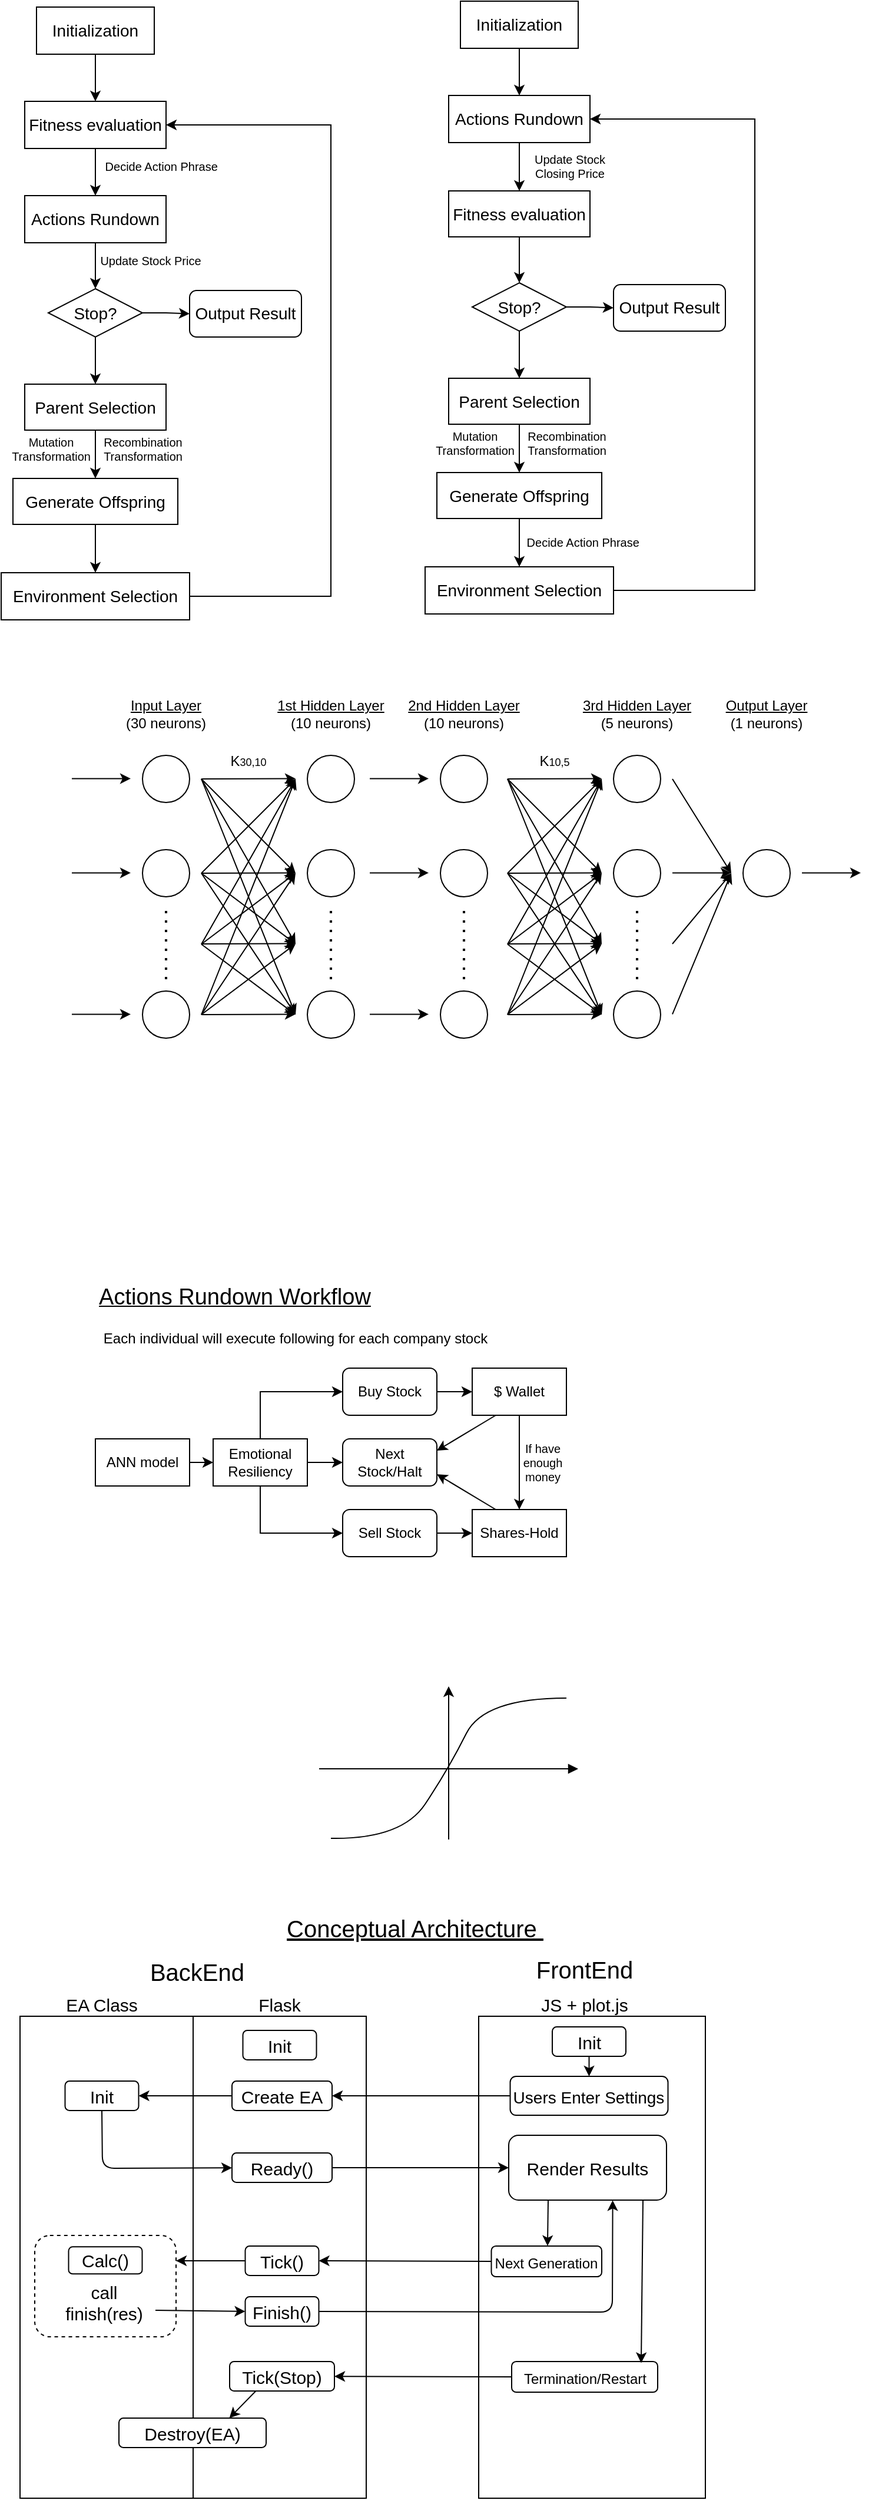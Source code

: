 <mxfile>
    <diagram name="Page-1" id="n3dU5I69qXWTIXmzhkQk">
        <mxGraphModel dx="990" dy="561" grid="0" gridSize="10" guides="1" tooltips="1" connect="1" arrows="1" fold="1" page="1" pageScale="1" pageWidth="850" pageHeight="1100" math="0" shadow="0">
            <root>
                <mxCell id="0"/>
                <mxCell id="1" parent="0"/>
                <mxCell id="r_bTo3v6G659y4a5i27W-10" style="edgeStyle=orthogonalEdgeStyle;rounded=0;orthogonalLoop=1;jettySize=auto;html=1;exitX=0.5;exitY=1;exitDx=0;exitDy=0;entryX=0.5;entryY=0;entryDx=0;entryDy=0;" parent="1" source="r_bTo3v6G659y4a5i27W-1" target="r_bTo3v6G659y4a5i27W-2" edge="1">
                    <mxGeometry relative="1" as="geometry"/>
                </mxCell>
                <mxCell id="r_bTo3v6G659y4a5i27W-1" value="Initialization" style="rounded=0;whiteSpace=wrap;html=1;fontSize=14;" parent="1" vertex="1">
                    <mxGeometry x="70" y="45" width="100" height="40" as="geometry"/>
                </mxCell>
                <mxCell id="r_bTo3v6G659y4a5i27W-11" style="edgeStyle=orthogonalEdgeStyle;rounded=0;orthogonalLoop=1;jettySize=auto;html=1;exitX=0.5;exitY=1;exitDx=0;exitDy=0;entryX=0.5;entryY=0;entryDx=0;entryDy=0;" parent="1" source="r_bTo3v6G659y4a5i27W-2" target="r_bTo3v6G659y4a5i27W-8" edge="1">
                    <mxGeometry relative="1" as="geometry"/>
                </mxCell>
                <mxCell id="r_bTo3v6G659y4a5i27W-2" value="Fitness evaluation" style="rounded=0;whiteSpace=wrap;html=1;fontSize=14;" parent="1" vertex="1">
                    <mxGeometry x="60" y="125" width="120" height="40" as="geometry"/>
                </mxCell>
                <mxCell id="r_bTo3v6G659y4a5i27W-13" style="edgeStyle=orthogonalEdgeStyle;rounded=0;orthogonalLoop=1;jettySize=auto;html=1;exitX=0.5;exitY=1;exitDx=0;exitDy=0;entryX=0.5;entryY=0;entryDx=0;entryDy=0;" parent="1" source="r_bTo3v6G659y4a5i27W-3" target="r_bTo3v6G659y4a5i27W-4" edge="1">
                    <mxGeometry relative="1" as="geometry"/>
                </mxCell>
                <mxCell id="r_bTo3v6G659y4a5i27W-17" style="edgeStyle=orthogonalEdgeStyle;rounded=0;orthogonalLoop=1;jettySize=auto;html=1;exitX=1;exitY=0.5;exitDx=0;exitDy=0;entryX=0;entryY=0.5;entryDx=0;entryDy=0;" parent="1" source="r_bTo3v6G659y4a5i27W-3" target="r_bTo3v6G659y4a5i27W-9" edge="1">
                    <mxGeometry relative="1" as="geometry"/>
                </mxCell>
                <mxCell id="r_bTo3v6G659y4a5i27W-3" value="Stop?" style="rhombus;whiteSpace=wrap;html=1;fontSize=14;" parent="1" vertex="1">
                    <mxGeometry x="80" y="284" width="80" height="41" as="geometry"/>
                </mxCell>
                <mxCell id="r_bTo3v6G659y4a5i27W-14" style="edgeStyle=orthogonalEdgeStyle;rounded=0;orthogonalLoop=1;jettySize=auto;html=1;exitX=0.5;exitY=1;exitDx=0;exitDy=0;entryX=0.5;entryY=0;entryDx=0;entryDy=0;" parent="1" source="r_bTo3v6G659y4a5i27W-4" target="r_bTo3v6G659y4a5i27W-5" edge="1">
                    <mxGeometry relative="1" as="geometry"/>
                </mxCell>
                <mxCell id="r_bTo3v6G659y4a5i27W-4" value="Parent Selection" style="rounded=0;whiteSpace=wrap;html=1;fontSize=14;" parent="1" vertex="1">
                    <mxGeometry x="60" y="365" width="120" height="39" as="geometry"/>
                </mxCell>
                <mxCell id="r_bTo3v6G659y4a5i27W-15" style="edgeStyle=orthogonalEdgeStyle;rounded=0;orthogonalLoop=1;jettySize=auto;html=1;exitX=0.5;exitY=1;exitDx=0;exitDy=0;entryX=0.5;entryY=0;entryDx=0;entryDy=0;" parent="1" source="r_bTo3v6G659y4a5i27W-5" target="r_bTo3v6G659y4a5i27W-7" edge="1">
                    <mxGeometry relative="1" as="geometry"/>
                </mxCell>
                <mxCell id="r_bTo3v6G659y4a5i27W-5" value="Generate Offspring" style="rounded=0;whiteSpace=wrap;html=1;fontSize=14;" parent="1" vertex="1">
                    <mxGeometry x="50" y="445" width="140" height="39" as="geometry"/>
                </mxCell>
                <mxCell id="r_bTo3v6G659y4a5i27W-16" style="edgeStyle=orthogonalEdgeStyle;rounded=0;orthogonalLoop=1;jettySize=auto;html=1;exitX=1;exitY=0.5;exitDx=0;exitDy=0;entryX=1;entryY=0.5;entryDx=0;entryDy=0;" parent="1" source="r_bTo3v6G659y4a5i27W-7" target="r_bTo3v6G659y4a5i27W-2" edge="1">
                    <mxGeometry relative="1" as="geometry">
                        <Array as="points">
                            <mxPoint x="320" y="545"/>
                            <mxPoint x="320" y="145"/>
                        </Array>
                    </mxGeometry>
                </mxCell>
                <mxCell id="r_bTo3v6G659y4a5i27W-7" value="Environment Selection" style="rounded=0;whiteSpace=wrap;html=1;fontSize=14;" parent="1" vertex="1">
                    <mxGeometry x="40" y="525" width="160" height="40" as="geometry"/>
                </mxCell>
                <mxCell id="r_bTo3v6G659y4a5i27W-12" style="edgeStyle=orthogonalEdgeStyle;rounded=0;orthogonalLoop=1;jettySize=auto;html=1;exitX=0.5;exitY=1;exitDx=0;exitDy=0;entryX=0.5;entryY=0;entryDx=0;entryDy=0;" parent="1" source="r_bTo3v6G659y4a5i27W-8" target="r_bTo3v6G659y4a5i27W-3" edge="1">
                    <mxGeometry relative="1" as="geometry"/>
                </mxCell>
                <mxCell id="r_bTo3v6G659y4a5i27W-8" value="Actions Rundown" style="rounded=0;whiteSpace=wrap;html=1;fontSize=14;" parent="1" vertex="1">
                    <mxGeometry x="60" y="205" width="120" height="40" as="geometry"/>
                </mxCell>
                <mxCell id="r_bTo3v6G659y4a5i27W-9" value="Output Result" style="rounded=1;whiteSpace=wrap;html=1;fontSize=14;" parent="1" vertex="1">
                    <mxGeometry x="200" y="285.5" width="95" height="39.5" as="geometry"/>
                </mxCell>
                <mxCell id="r_bTo3v6G659y4a5i27W-24" value="" style="ellipse;whiteSpace=wrap;html=1;aspect=fixed;" parent="1" vertex="1">
                    <mxGeometry x="160" y="680" width="40" height="40" as="geometry"/>
                </mxCell>
                <mxCell id="r_bTo3v6G659y4a5i27W-25" value="" style="ellipse;whiteSpace=wrap;html=1;aspect=fixed;" parent="1" vertex="1">
                    <mxGeometry x="160" y="760" width="40" height="40" as="geometry"/>
                </mxCell>
                <mxCell id="r_bTo3v6G659y4a5i27W-26" value="" style="endArrow=none;dashed=1;html=1;dashPattern=1 3;strokeWidth=2;rounded=0;" parent="1" edge="1">
                    <mxGeometry width="50" height="50" relative="1" as="geometry">
                        <mxPoint x="180" y="870" as="sourcePoint"/>
                        <mxPoint x="180" y="810" as="targetPoint"/>
                    </mxGeometry>
                </mxCell>
                <mxCell id="r_bTo3v6G659y4a5i27W-27" value="" style="ellipse;whiteSpace=wrap;html=1;aspect=fixed;" parent="1" vertex="1">
                    <mxGeometry x="160" y="880" width="40" height="40" as="geometry"/>
                </mxCell>
                <mxCell id="r_bTo3v6G659y4a5i27W-28" value="" style="endArrow=classic;html=1;rounded=0;" parent="1" edge="1">
                    <mxGeometry width="50" height="50" relative="1" as="geometry">
                        <mxPoint x="100" y="699.72" as="sourcePoint"/>
                        <mxPoint x="150" y="699.72" as="targetPoint"/>
                    </mxGeometry>
                </mxCell>
                <mxCell id="r_bTo3v6G659y4a5i27W-29" value="" style="endArrow=classic;html=1;rounded=0;" parent="1" edge="1">
                    <mxGeometry width="50" height="50" relative="1" as="geometry">
                        <mxPoint x="100" y="779.72" as="sourcePoint"/>
                        <mxPoint x="150" y="779.72" as="targetPoint"/>
                    </mxGeometry>
                </mxCell>
                <mxCell id="r_bTo3v6G659y4a5i27W-30" value="" style="endArrow=classic;html=1;rounded=0;" parent="1" edge="1">
                    <mxGeometry width="50" height="50" relative="1" as="geometry">
                        <mxPoint x="100" y="899.72" as="sourcePoint"/>
                        <mxPoint x="150" y="899.72" as="targetPoint"/>
                    </mxGeometry>
                </mxCell>
                <mxCell id="r_bTo3v6G659y4a5i27W-31" value="&lt;u&gt;Input Layer&lt;/u&gt; &lt;br&gt;(30 neurons)" style="text;html=1;strokeColor=none;fillColor=none;align=center;verticalAlign=middle;whiteSpace=wrap;rounded=0;" parent="1" vertex="1">
                    <mxGeometry x="130" y="630" width="100" height="30" as="geometry"/>
                </mxCell>
                <mxCell id="r_bTo3v6G659y4a5i27W-41" value="" style="ellipse;whiteSpace=wrap;html=1;aspect=fixed;" parent="1" vertex="1">
                    <mxGeometry x="300" y="680" width="40" height="40" as="geometry"/>
                </mxCell>
                <mxCell id="r_bTo3v6G659y4a5i27W-42" value="" style="ellipse;whiteSpace=wrap;html=1;aspect=fixed;" parent="1" vertex="1">
                    <mxGeometry x="300" y="760" width="40" height="40" as="geometry"/>
                </mxCell>
                <mxCell id="r_bTo3v6G659y4a5i27W-43" value="" style="endArrow=none;dashed=1;html=1;dashPattern=1 3;strokeWidth=2;rounded=0;" parent="1" edge="1">
                    <mxGeometry width="50" height="50" relative="1" as="geometry">
                        <mxPoint x="320" y="870" as="sourcePoint"/>
                        <mxPoint x="320" y="810" as="targetPoint"/>
                    </mxGeometry>
                </mxCell>
                <mxCell id="r_bTo3v6G659y4a5i27W-44" value="" style="ellipse;whiteSpace=wrap;html=1;aspect=fixed;" parent="1" vertex="1">
                    <mxGeometry x="300" y="880" width="40" height="40" as="geometry"/>
                </mxCell>
                <mxCell id="r_bTo3v6G659y4a5i27W-45" value="" style="endArrow=classic;html=1;rounded=0;" parent="1" edge="1">
                    <mxGeometry width="50" height="50" relative="1" as="geometry">
                        <mxPoint x="210" y="700" as="sourcePoint"/>
                        <mxPoint x="290" y="699.72" as="targetPoint"/>
                    </mxGeometry>
                </mxCell>
                <mxCell id="r_bTo3v6G659y4a5i27W-46" value="" style="endArrow=classic;html=1;rounded=0;" parent="1" edge="1">
                    <mxGeometry width="50" height="50" relative="1" as="geometry">
                        <mxPoint x="210" y="780" as="sourcePoint"/>
                        <mxPoint x="290" y="779.72" as="targetPoint"/>
                    </mxGeometry>
                </mxCell>
                <mxCell id="r_bTo3v6G659y4a5i27W-47" value="" style="endArrow=classic;html=1;rounded=0;" parent="1" edge="1">
                    <mxGeometry width="50" height="50" relative="1" as="geometry">
                        <mxPoint x="210" y="900" as="sourcePoint"/>
                        <mxPoint x="290" y="899.72" as="targetPoint"/>
                    </mxGeometry>
                </mxCell>
                <mxCell id="r_bTo3v6G659y4a5i27W-48" value="" style="endArrow=classic;html=1;rounded=0;" parent="1" edge="1">
                    <mxGeometry width="50" height="50" relative="1" as="geometry">
                        <mxPoint x="210" y="700" as="sourcePoint"/>
                        <mxPoint x="290" y="780" as="targetPoint"/>
                    </mxGeometry>
                </mxCell>
                <mxCell id="r_bTo3v6G659y4a5i27W-49" value="" style="endArrow=classic;html=1;rounded=0;" parent="1" edge="1">
                    <mxGeometry width="50" height="50" relative="1" as="geometry">
                        <mxPoint x="210" y="700" as="sourcePoint"/>
                        <mxPoint x="290" y="840" as="targetPoint"/>
                    </mxGeometry>
                </mxCell>
                <mxCell id="r_bTo3v6G659y4a5i27W-50" value="" style="endArrow=classic;html=1;rounded=0;" parent="1" edge="1">
                    <mxGeometry width="50" height="50" relative="1" as="geometry">
                        <mxPoint x="210" y="700" as="sourcePoint"/>
                        <mxPoint x="290" y="900" as="targetPoint"/>
                    </mxGeometry>
                </mxCell>
                <mxCell id="r_bTo3v6G659y4a5i27W-51" value="" style="endArrow=classic;html=1;rounded=0;" parent="1" edge="1">
                    <mxGeometry width="50" height="50" relative="1" as="geometry">
                        <mxPoint x="210" y="780" as="sourcePoint"/>
                        <mxPoint x="290" y="700" as="targetPoint"/>
                    </mxGeometry>
                </mxCell>
                <mxCell id="r_bTo3v6G659y4a5i27W-52" value="" style="endArrow=classic;html=1;rounded=0;" parent="1" edge="1">
                    <mxGeometry width="50" height="50" relative="1" as="geometry">
                        <mxPoint x="210" y="780" as="sourcePoint"/>
                        <mxPoint x="290" y="840" as="targetPoint"/>
                    </mxGeometry>
                </mxCell>
                <mxCell id="r_bTo3v6G659y4a5i27W-53" value="" style="endArrow=classic;html=1;rounded=0;" parent="1" edge="1">
                    <mxGeometry width="50" height="50" relative="1" as="geometry">
                        <mxPoint x="210" y="780" as="sourcePoint"/>
                        <mxPoint x="290" y="900" as="targetPoint"/>
                    </mxGeometry>
                </mxCell>
                <mxCell id="r_bTo3v6G659y4a5i27W-54" value="" style="endArrow=classic;html=1;rounded=0;" parent="1" edge="1">
                    <mxGeometry width="50" height="50" relative="1" as="geometry">
                        <mxPoint x="210" y="840.28" as="sourcePoint"/>
                        <mxPoint x="290" y="700" as="targetPoint"/>
                    </mxGeometry>
                </mxCell>
                <mxCell id="r_bTo3v6G659y4a5i27W-55" value="" style="endArrow=classic;html=1;rounded=0;" parent="1" edge="1">
                    <mxGeometry width="50" height="50" relative="1" as="geometry">
                        <mxPoint x="210" y="840.28" as="sourcePoint"/>
                        <mxPoint x="290" y="780" as="targetPoint"/>
                    </mxGeometry>
                </mxCell>
                <mxCell id="r_bTo3v6G659y4a5i27W-56" value="" style="endArrow=classic;html=1;rounded=0;" parent="1" edge="1">
                    <mxGeometry width="50" height="50" relative="1" as="geometry">
                        <mxPoint x="210" y="840" as="sourcePoint"/>
                        <mxPoint x="290" y="839.72" as="targetPoint"/>
                    </mxGeometry>
                </mxCell>
                <mxCell id="r_bTo3v6G659y4a5i27W-57" value="" style="endArrow=classic;html=1;rounded=0;" parent="1" edge="1">
                    <mxGeometry width="50" height="50" relative="1" as="geometry">
                        <mxPoint x="210" y="840.28" as="sourcePoint"/>
                        <mxPoint x="290" y="900" as="targetPoint"/>
                    </mxGeometry>
                </mxCell>
                <mxCell id="r_bTo3v6G659y4a5i27W-58" value="" style="endArrow=classic;html=1;rounded=0;" parent="1" edge="1">
                    <mxGeometry width="50" height="50" relative="1" as="geometry">
                        <mxPoint x="210" y="900" as="sourcePoint"/>
                        <mxPoint x="290" y="700" as="targetPoint"/>
                    </mxGeometry>
                </mxCell>
                <mxCell id="r_bTo3v6G659y4a5i27W-59" value="" style="endArrow=classic;html=1;rounded=0;" parent="1" edge="1">
                    <mxGeometry width="50" height="50" relative="1" as="geometry">
                        <mxPoint x="210" y="900" as="sourcePoint"/>
                        <mxPoint x="290" y="780" as="targetPoint"/>
                    </mxGeometry>
                </mxCell>
                <mxCell id="r_bTo3v6G659y4a5i27W-60" value="" style="endArrow=classic;html=1;rounded=0;" parent="1" edge="1">
                    <mxGeometry width="50" height="50" relative="1" as="geometry">
                        <mxPoint x="210" y="900" as="sourcePoint"/>
                        <mxPoint x="290" y="840" as="targetPoint"/>
                    </mxGeometry>
                </mxCell>
                <mxCell id="r_bTo3v6G659y4a5i27W-62" value="K&lt;font style=&quot;font-size: 9px;&quot;&gt;30,10&lt;/font&gt;" style="text;html=1;strokeColor=none;fillColor=none;align=center;verticalAlign=middle;whiteSpace=wrap;rounded=0;" parent="1" vertex="1">
                    <mxGeometry x="220" y="670" width="60" height="30" as="geometry"/>
                </mxCell>
                <mxCell id="r_bTo3v6G659y4a5i27W-63" value="&lt;u&gt;1st Hidden Layer&lt;/u&gt; &lt;br&gt;(10 neurons)" style="text;html=1;strokeColor=none;fillColor=none;align=center;verticalAlign=middle;whiteSpace=wrap;rounded=0;" parent="1" vertex="1">
                    <mxGeometry x="270" y="630" width="100" height="30" as="geometry"/>
                </mxCell>
                <mxCell id="r_bTo3v6G659y4a5i27W-64" value="" style="ellipse;whiteSpace=wrap;html=1;aspect=fixed;" parent="1" vertex="1">
                    <mxGeometry x="413" y="680" width="40" height="40" as="geometry"/>
                </mxCell>
                <mxCell id="r_bTo3v6G659y4a5i27W-65" value="" style="ellipse;whiteSpace=wrap;html=1;aspect=fixed;" parent="1" vertex="1">
                    <mxGeometry x="413" y="760" width="40" height="40" as="geometry"/>
                </mxCell>
                <mxCell id="r_bTo3v6G659y4a5i27W-66" value="" style="endArrow=none;dashed=1;html=1;dashPattern=1 3;strokeWidth=2;rounded=0;" parent="1" edge="1">
                    <mxGeometry width="50" height="50" relative="1" as="geometry">
                        <mxPoint x="433" y="870" as="sourcePoint"/>
                        <mxPoint x="433" y="810" as="targetPoint"/>
                    </mxGeometry>
                </mxCell>
                <mxCell id="r_bTo3v6G659y4a5i27W-67" value="" style="ellipse;whiteSpace=wrap;html=1;aspect=fixed;" parent="1" vertex="1">
                    <mxGeometry x="413" y="880" width="40" height="40" as="geometry"/>
                </mxCell>
                <mxCell id="r_bTo3v6G659y4a5i27W-68" value="" style="endArrow=classic;html=1;rounded=0;" parent="1" edge="1">
                    <mxGeometry width="50" height="50" relative="1" as="geometry">
                        <mxPoint x="353" y="699.72" as="sourcePoint"/>
                        <mxPoint x="403" y="699.72" as="targetPoint"/>
                    </mxGeometry>
                </mxCell>
                <mxCell id="r_bTo3v6G659y4a5i27W-69" value="" style="endArrow=classic;html=1;rounded=0;" parent="1" edge="1">
                    <mxGeometry width="50" height="50" relative="1" as="geometry">
                        <mxPoint x="353" y="779.72" as="sourcePoint"/>
                        <mxPoint x="403" y="779.72" as="targetPoint"/>
                    </mxGeometry>
                </mxCell>
                <mxCell id="r_bTo3v6G659y4a5i27W-70" value="" style="endArrow=classic;html=1;rounded=0;" parent="1" edge="1">
                    <mxGeometry width="50" height="50" relative="1" as="geometry">
                        <mxPoint x="353" y="899.72" as="sourcePoint"/>
                        <mxPoint x="403" y="899.72" as="targetPoint"/>
                    </mxGeometry>
                </mxCell>
                <mxCell id="r_bTo3v6G659y4a5i27W-71" value="&lt;u&gt;2nd Hidden Layer&lt;/u&gt; &lt;br&gt;(10 neurons)" style="text;html=1;strokeColor=none;fillColor=none;align=center;verticalAlign=middle;whiteSpace=wrap;rounded=0;" parent="1" vertex="1">
                    <mxGeometry x="383" y="630" width="100" height="30" as="geometry"/>
                </mxCell>
                <mxCell id="r_bTo3v6G659y4a5i27W-72" value="" style="ellipse;whiteSpace=wrap;html=1;aspect=fixed;" parent="1" vertex="1">
                    <mxGeometry x="560" y="680" width="40" height="40" as="geometry"/>
                </mxCell>
                <mxCell id="r_bTo3v6G659y4a5i27W-73" value="" style="ellipse;whiteSpace=wrap;html=1;aspect=fixed;" parent="1" vertex="1">
                    <mxGeometry x="560" y="760" width="40" height="40" as="geometry"/>
                </mxCell>
                <mxCell id="r_bTo3v6G659y4a5i27W-74" value="" style="endArrow=none;dashed=1;html=1;dashPattern=1 3;strokeWidth=2;rounded=0;" parent="1" edge="1">
                    <mxGeometry width="50" height="50" relative="1" as="geometry">
                        <mxPoint x="580" y="870" as="sourcePoint"/>
                        <mxPoint x="580" y="810" as="targetPoint"/>
                    </mxGeometry>
                </mxCell>
                <mxCell id="r_bTo3v6G659y4a5i27W-75" value="" style="ellipse;whiteSpace=wrap;html=1;aspect=fixed;" parent="1" vertex="1">
                    <mxGeometry x="560" y="880" width="40" height="40" as="geometry"/>
                </mxCell>
                <mxCell id="r_bTo3v6G659y4a5i27W-76" value="" style="endArrow=classic;html=1;rounded=0;" parent="1" edge="1">
                    <mxGeometry width="50" height="50" relative="1" as="geometry">
                        <mxPoint x="470" y="700" as="sourcePoint"/>
                        <mxPoint x="550" y="699.72" as="targetPoint"/>
                    </mxGeometry>
                </mxCell>
                <mxCell id="r_bTo3v6G659y4a5i27W-77" value="" style="endArrow=classic;html=1;rounded=0;" parent="1" edge="1">
                    <mxGeometry width="50" height="50" relative="1" as="geometry">
                        <mxPoint x="470" y="780" as="sourcePoint"/>
                        <mxPoint x="550" y="779.72" as="targetPoint"/>
                    </mxGeometry>
                </mxCell>
                <mxCell id="r_bTo3v6G659y4a5i27W-78" value="" style="endArrow=classic;html=1;rounded=0;" parent="1" edge="1">
                    <mxGeometry width="50" height="50" relative="1" as="geometry">
                        <mxPoint x="470" y="900" as="sourcePoint"/>
                        <mxPoint x="550" y="899.72" as="targetPoint"/>
                    </mxGeometry>
                </mxCell>
                <mxCell id="r_bTo3v6G659y4a5i27W-79" value="" style="endArrow=classic;html=1;rounded=0;" parent="1" edge="1">
                    <mxGeometry width="50" height="50" relative="1" as="geometry">
                        <mxPoint x="470" y="700" as="sourcePoint"/>
                        <mxPoint x="550" y="780" as="targetPoint"/>
                    </mxGeometry>
                </mxCell>
                <mxCell id="r_bTo3v6G659y4a5i27W-80" value="" style="endArrow=classic;html=1;rounded=0;" parent="1" edge="1">
                    <mxGeometry width="50" height="50" relative="1" as="geometry">
                        <mxPoint x="470" y="700" as="sourcePoint"/>
                        <mxPoint x="550" y="840" as="targetPoint"/>
                    </mxGeometry>
                </mxCell>
                <mxCell id="r_bTo3v6G659y4a5i27W-81" value="" style="endArrow=classic;html=1;rounded=0;" parent="1" edge="1">
                    <mxGeometry width="50" height="50" relative="1" as="geometry">
                        <mxPoint x="470" y="700" as="sourcePoint"/>
                        <mxPoint x="550" y="900" as="targetPoint"/>
                    </mxGeometry>
                </mxCell>
                <mxCell id="r_bTo3v6G659y4a5i27W-82" value="" style="endArrow=classic;html=1;rounded=0;" parent="1" edge="1">
                    <mxGeometry width="50" height="50" relative="1" as="geometry">
                        <mxPoint x="470" y="780" as="sourcePoint"/>
                        <mxPoint x="550" y="700" as="targetPoint"/>
                    </mxGeometry>
                </mxCell>
                <mxCell id="r_bTo3v6G659y4a5i27W-83" value="" style="endArrow=classic;html=1;rounded=0;" parent="1" edge="1">
                    <mxGeometry width="50" height="50" relative="1" as="geometry">
                        <mxPoint x="470" y="780" as="sourcePoint"/>
                        <mxPoint x="550" y="840" as="targetPoint"/>
                    </mxGeometry>
                </mxCell>
                <mxCell id="r_bTo3v6G659y4a5i27W-84" value="" style="endArrow=classic;html=1;rounded=0;" parent="1" edge="1">
                    <mxGeometry width="50" height="50" relative="1" as="geometry">
                        <mxPoint x="470" y="780" as="sourcePoint"/>
                        <mxPoint x="550" y="900" as="targetPoint"/>
                    </mxGeometry>
                </mxCell>
                <mxCell id="r_bTo3v6G659y4a5i27W-85" value="" style="endArrow=classic;html=1;rounded=0;" parent="1" edge="1">
                    <mxGeometry width="50" height="50" relative="1" as="geometry">
                        <mxPoint x="470" y="840.28" as="sourcePoint"/>
                        <mxPoint x="550" y="700" as="targetPoint"/>
                    </mxGeometry>
                </mxCell>
                <mxCell id="r_bTo3v6G659y4a5i27W-86" value="" style="endArrow=classic;html=1;rounded=0;" parent="1" edge="1">
                    <mxGeometry width="50" height="50" relative="1" as="geometry">
                        <mxPoint x="470" y="840.28" as="sourcePoint"/>
                        <mxPoint x="550" y="780" as="targetPoint"/>
                    </mxGeometry>
                </mxCell>
                <mxCell id="r_bTo3v6G659y4a5i27W-87" value="" style="endArrow=classic;html=1;rounded=0;" parent="1" edge="1">
                    <mxGeometry width="50" height="50" relative="1" as="geometry">
                        <mxPoint x="470" y="840" as="sourcePoint"/>
                        <mxPoint x="550" y="839.72" as="targetPoint"/>
                    </mxGeometry>
                </mxCell>
                <mxCell id="r_bTo3v6G659y4a5i27W-88" value="" style="endArrow=classic;html=1;rounded=0;" parent="1" edge="1">
                    <mxGeometry width="50" height="50" relative="1" as="geometry">
                        <mxPoint x="470" y="840.28" as="sourcePoint"/>
                        <mxPoint x="550" y="900" as="targetPoint"/>
                    </mxGeometry>
                </mxCell>
                <mxCell id="r_bTo3v6G659y4a5i27W-89" value="" style="endArrow=classic;html=1;rounded=0;" parent="1" edge="1">
                    <mxGeometry width="50" height="50" relative="1" as="geometry">
                        <mxPoint x="470" y="900" as="sourcePoint"/>
                        <mxPoint x="550" y="700" as="targetPoint"/>
                    </mxGeometry>
                </mxCell>
                <mxCell id="r_bTo3v6G659y4a5i27W-90" value="" style="endArrow=classic;html=1;rounded=0;" parent="1" edge="1">
                    <mxGeometry width="50" height="50" relative="1" as="geometry">
                        <mxPoint x="470" y="900" as="sourcePoint"/>
                        <mxPoint x="550" y="780" as="targetPoint"/>
                    </mxGeometry>
                </mxCell>
                <mxCell id="r_bTo3v6G659y4a5i27W-91" value="" style="endArrow=classic;html=1;rounded=0;" parent="1" edge="1">
                    <mxGeometry width="50" height="50" relative="1" as="geometry">
                        <mxPoint x="470" y="900" as="sourcePoint"/>
                        <mxPoint x="550" y="840" as="targetPoint"/>
                    </mxGeometry>
                </mxCell>
                <mxCell id="r_bTo3v6G659y4a5i27W-92" value="K&lt;font style=&quot;font-size: 9px;&quot;&gt;10,5&lt;/font&gt;" style="text;html=1;strokeColor=none;fillColor=none;align=center;verticalAlign=middle;whiteSpace=wrap;rounded=0;" parent="1" vertex="1">
                    <mxGeometry x="480" y="670" width="60" height="30" as="geometry"/>
                </mxCell>
                <mxCell id="r_bTo3v6G659y4a5i27W-93" value="&lt;u&gt;3rd Hidden Layer&lt;/u&gt; &lt;br&gt;(5 neurons)" style="text;html=1;strokeColor=none;fillColor=none;align=center;verticalAlign=middle;whiteSpace=wrap;rounded=0;" parent="1" vertex="1">
                    <mxGeometry x="530" y="630" width="100" height="30" as="geometry"/>
                </mxCell>
                <mxCell id="r_bTo3v6G659y4a5i27W-94" value="" style="ellipse;whiteSpace=wrap;html=1;aspect=fixed;" parent="1" vertex="1">
                    <mxGeometry x="670" y="760" width="40" height="40" as="geometry"/>
                </mxCell>
                <mxCell id="r_bTo3v6G659y4a5i27W-98" value="" style="endArrow=classic;html=1;rounded=0;" parent="1" edge="1">
                    <mxGeometry width="50" height="50" relative="1" as="geometry">
                        <mxPoint x="610" y="779.72" as="sourcePoint"/>
                        <mxPoint x="660" y="779.72" as="targetPoint"/>
                    </mxGeometry>
                </mxCell>
                <mxCell id="r_bTo3v6G659y4a5i27W-99" value="" style="endArrow=classic;html=1;rounded=0;" parent="1" edge="1">
                    <mxGeometry width="50" height="50" relative="1" as="geometry">
                        <mxPoint x="610" y="700" as="sourcePoint"/>
                        <mxPoint x="660" y="780" as="targetPoint"/>
                    </mxGeometry>
                </mxCell>
                <mxCell id="r_bTo3v6G659y4a5i27W-100" value="" style="endArrow=classic;html=1;rounded=0;" parent="1" edge="1">
                    <mxGeometry width="50" height="50" relative="1" as="geometry">
                        <mxPoint x="610" y="840" as="sourcePoint"/>
                        <mxPoint x="660" y="780" as="targetPoint"/>
                    </mxGeometry>
                </mxCell>
                <mxCell id="r_bTo3v6G659y4a5i27W-101" value="" style="endArrow=classic;html=1;rounded=0;" parent="1" edge="1">
                    <mxGeometry width="50" height="50" relative="1" as="geometry">
                        <mxPoint x="610" y="899.72" as="sourcePoint"/>
                        <mxPoint x="660" y="780" as="targetPoint"/>
                    </mxGeometry>
                </mxCell>
                <mxCell id="r_bTo3v6G659y4a5i27W-102" value="&lt;u&gt;Output Layer&lt;/u&gt; &lt;br&gt;(1 neurons)" style="text;html=1;strokeColor=none;fillColor=none;align=center;verticalAlign=middle;whiteSpace=wrap;rounded=0;" parent="1" vertex="1">
                    <mxGeometry x="640" y="630" width="100" height="30" as="geometry"/>
                </mxCell>
                <mxCell id="r_bTo3v6G659y4a5i27W-103" value="" style="endArrow=classic;html=1;rounded=0;" parent="1" edge="1">
                    <mxGeometry width="50" height="50" relative="1" as="geometry">
                        <mxPoint x="720" y="779.72" as="sourcePoint"/>
                        <mxPoint x="770" y="779.72" as="targetPoint"/>
                    </mxGeometry>
                </mxCell>
                <mxCell id="r_bTo3v6G659y4a5i27W-108" value="&lt;u style=&quot;font-size: 19px;&quot;&gt;Actions Rundown Workflow&lt;/u&gt;" style="text;html=1;strokeColor=none;fillColor=none;align=center;verticalAlign=middle;whiteSpace=wrap;rounded=0;fontSize=19;" parent="1" vertex="1">
                    <mxGeometry x="117" y="1120" width="243" height="40" as="geometry"/>
                </mxCell>
                <mxCell id="r_bTo3v6G659y4a5i27W-113" style="edgeStyle=orthogonalEdgeStyle;rounded=0;orthogonalLoop=1;jettySize=auto;html=1;exitX=1;exitY=0.5;exitDx=0;exitDy=0;entryX=0;entryY=0.5;entryDx=0;entryDy=0;" parent="1" source="r_bTo3v6G659y4a5i27W-109" target="r_bTo3v6G659y4a5i27W-112" edge="1">
                    <mxGeometry relative="1" as="geometry"/>
                </mxCell>
                <mxCell id="r_bTo3v6G659y4a5i27W-109" value="ANN model" style="rounded=0;whiteSpace=wrap;html=1;" parent="1" vertex="1">
                    <mxGeometry x="120" y="1260" width="80" height="40" as="geometry"/>
                </mxCell>
                <mxCell id="r_bTo3v6G659y4a5i27W-110" value="Each individual will execute following for each company stock" style="text;html=1;strokeColor=none;fillColor=none;align=center;verticalAlign=middle;whiteSpace=wrap;rounded=0;" parent="1" vertex="1">
                    <mxGeometry x="120" y="1160" width="340" height="30" as="geometry"/>
                </mxCell>
                <mxCell id="r_bTo3v6G659y4a5i27W-124" style="edgeStyle=orthogonalEdgeStyle;rounded=0;orthogonalLoop=1;jettySize=auto;html=1;exitX=0.5;exitY=0;exitDx=0;exitDy=0;entryX=0;entryY=0.5;entryDx=0;entryDy=0;" parent="1" source="r_bTo3v6G659y4a5i27W-112" target="r_bTo3v6G659y4a5i27W-119" edge="1">
                    <mxGeometry relative="1" as="geometry"/>
                </mxCell>
                <mxCell id="r_bTo3v6G659y4a5i27W-128" style="edgeStyle=orthogonalEdgeStyle;rounded=0;orthogonalLoop=1;jettySize=auto;html=1;exitX=0.5;exitY=1;exitDx=0;exitDy=0;entryX=0;entryY=0.5;entryDx=0;entryDy=0;" parent="1" source="r_bTo3v6G659y4a5i27W-112" target="r_bTo3v6G659y4a5i27W-120" edge="1">
                    <mxGeometry relative="1" as="geometry"/>
                </mxCell>
                <mxCell id="r_bTo3v6G659y4a5i27W-129" style="edgeStyle=orthogonalEdgeStyle;rounded=0;orthogonalLoop=1;jettySize=auto;html=1;exitX=1;exitY=0.5;exitDx=0;exitDy=0;entryX=0;entryY=0.5;entryDx=0;entryDy=0;" parent="1" source="r_bTo3v6G659y4a5i27W-112" target="r_bTo3v6G659y4a5i27W-118" edge="1">
                    <mxGeometry relative="1" as="geometry"/>
                </mxCell>
                <mxCell id="r_bTo3v6G659y4a5i27W-112" value="Emotional Resiliency" style="rounded=1;whiteSpace=wrap;html=1;arcSize=0;" parent="1" vertex="1">
                    <mxGeometry x="220" y="1260" width="80" height="40" as="geometry"/>
                </mxCell>
                <mxCell id="r_bTo3v6G659y4a5i27W-126" style="edgeStyle=orthogonalEdgeStyle;rounded=0;orthogonalLoop=1;jettySize=auto;html=1;exitX=0.5;exitY=1;exitDx=0;exitDy=0;entryX=0.5;entryY=0;entryDx=0;entryDy=0;" parent="1" source="r_bTo3v6G659y4a5i27W-115" target="r_bTo3v6G659y4a5i27W-121" edge="1">
                    <mxGeometry relative="1" as="geometry"/>
                </mxCell>
                <mxCell id="r_bTo3v6G659y4a5i27W-115" value="$ Wallet" style="rounded=1;whiteSpace=wrap;html=1;arcSize=0;" parent="1" vertex="1">
                    <mxGeometry x="440" y="1200" width="80" height="40" as="geometry"/>
                </mxCell>
                <mxCell id="r_bTo3v6G659y4a5i27W-118" value="Next Stock/Halt" style="rounded=1;whiteSpace=wrap;html=1;" parent="1" vertex="1">
                    <mxGeometry x="330" y="1260" width="80" height="40" as="geometry"/>
                </mxCell>
                <mxCell id="r_bTo3v6G659y4a5i27W-125" style="edgeStyle=orthogonalEdgeStyle;rounded=0;orthogonalLoop=1;jettySize=auto;html=1;exitX=1;exitY=0.5;exitDx=0;exitDy=0;entryX=0;entryY=0.5;entryDx=0;entryDy=0;" parent="1" source="r_bTo3v6G659y4a5i27W-119" target="r_bTo3v6G659y4a5i27W-115" edge="1">
                    <mxGeometry relative="1" as="geometry"/>
                </mxCell>
                <mxCell id="r_bTo3v6G659y4a5i27W-119" value="Buy Stock" style="rounded=1;whiteSpace=wrap;html=1;" parent="1" vertex="1">
                    <mxGeometry x="330" y="1200" width="80" height="40" as="geometry"/>
                </mxCell>
                <mxCell id="r_bTo3v6G659y4a5i27W-127" style="edgeStyle=orthogonalEdgeStyle;rounded=0;orthogonalLoop=1;jettySize=auto;html=1;exitX=1;exitY=0.5;exitDx=0;exitDy=0;entryX=0;entryY=0.5;entryDx=0;entryDy=0;" parent="1" source="r_bTo3v6G659y4a5i27W-120" target="r_bTo3v6G659y4a5i27W-121" edge="1">
                    <mxGeometry relative="1" as="geometry"/>
                </mxCell>
                <mxCell id="r_bTo3v6G659y4a5i27W-120" value="Sell Stock" style="rounded=1;whiteSpace=wrap;html=1;" parent="1" vertex="1">
                    <mxGeometry x="330" y="1320" width="80" height="40" as="geometry"/>
                </mxCell>
                <mxCell id="r_bTo3v6G659y4a5i27W-121" value="Shares-Hold" style="rounded=1;whiteSpace=wrap;html=1;arcSize=0;" parent="1" vertex="1">
                    <mxGeometry x="440" y="1320" width="80" height="40" as="geometry"/>
                </mxCell>
                <mxCell id="r_bTo3v6G659y4a5i27W-132" value="If have enough money" style="text;html=1;strokeColor=none;fillColor=none;align=center;verticalAlign=middle;whiteSpace=wrap;rounded=0;fontSize=10;" parent="1" vertex="1">
                    <mxGeometry x="480" y="1260" width="40" height="40" as="geometry"/>
                </mxCell>
                <mxCell id="r_bTo3v6G659y4a5i27W-134" value="" style="endArrow=classic;html=1;rounded=0;exitX=0.25;exitY=1;exitDx=0;exitDy=0;entryX=1;entryY=0.25;entryDx=0;entryDy=0;" parent="1" source="r_bTo3v6G659y4a5i27W-115" target="r_bTo3v6G659y4a5i27W-118" edge="1">
                    <mxGeometry width="50" height="50" relative="1" as="geometry">
                        <mxPoint x="350" y="1320" as="sourcePoint"/>
                        <mxPoint x="400" y="1270" as="targetPoint"/>
                    </mxGeometry>
                </mxCell>
                <mxCell id="r_bTo3v6G659y4a5i27W-135" value="" style="endArrow=classic;html=1;rounded=0;exitX=0.25;exitY=0;exitDx=0;exitDy=0;entryX=1;entryY=0.75;entryDx=0;entryDy=0;" parent="1" source="r_bTo3v6G659y4a5i27W-121" target="r_bTo3v6G659y4a5i27W-118" edge="1">
                    <mxGeometry width="50" height="50" relative="1" as="geometry">
                        <mxPoint x="470" y="1250" as="sourcePoint"/>
                        <mxPoint x="420" y="1280" as="targetPoint"/>
                    </mxGeometry>
                </mxCell>
                <mxCell id="r_bTo3v6G659y4a5i27W-137" value="" style="endArrow=none;html=1;curved=1;" parent="1" edge="1">
                    <mxGeometry width="50" height="50" relative="1" as="geometry">
                        <mxPoint x="320" y="1599" as="sourcePoint"/>
                        <mxPoint x="520" y="1480" as="targetPoint"/>
                        <Array as="points">
                            <mxPoint x="380" y="1600"/>
                            <mxPoint x="420" y="1540"/>
                            <mxPoint x="450" y="1480"/>
                        </Array>
                    </mxGeometry>
                </mxCell>
                <mxCell id="r_bTo3v6G659y4a5i27W-138" value="" style="endArrow=block;html=1;rounded=0;startArrow=none;startFill=0;endFill=1;" parent="1" edge="1">
                    <mxGeometry width="50" height="50" relative="1" as="geometry">
                        <mxPoint x="310" y="1540" as="sourcePoint"/>
                        <mxPoint x="530" y="1540" as="targetPoint"/>
                    </mxGeometry>
                </mxCell>
                <mxCell id="r_bTo3v6G659y4a5i27W-139" value="" style="endArrow=classic;html=1;rounded=0;" parent="1" edge="1">
                    <mxGeometry width="50" height="50" relative="1" as="geometry">
                        <mxPoint x="420" y="1600" as="sourcePoint"/>
                        <mxPoint x="420" y="1470" as="targetPoint"/>
                    </mxGeometry>
                </mxCell>
                <mxCell id="r_bTo3v6G659y4a5i27W-140" value="Mutation Transformation" style="text;html=1;strokeColor=none;fillColor=none;align=center;verticalAlign=middle;whiteSpace=wrap;rounded=0;fontSize=10;" parent="1" vertex="1">
                    <mxGeometry x="45" y="405" width="75" height="30" as="geometry"/>
                </mxCell>
                <mxCell id="r_bTo3v6G659y4a5i27W-141" value="Recombination Transformation" style="text;html=1;strokeColor=none;fillColor=none;align=center;verticalAlign=middle;whiteSpace=wrap;rounded=0;fontSize=10;" parent="1" vertex="1">
                    <mxGeometry x="122.5" y="405" width="75" height="30" as="geometry"/>
                </mxCell>
                <mxCell id="r_bTo3v6G659y4a5i27W-142" value="Decide Action Phrase&amp;nbsp;" style="text;html=1;strokeColor=none;fillColor=none;align=center;verticalAlign=middle;whiteSpace=wrap;rounded=0;fontSize=10;" parent="1" vertex="1">
                    <mxGeometry x="125" y="165" width="105" height="30" as="geometry"/>
                </mxCell>
                <mxCell id="r_bTo3v6G659y4a5i27W-143" value="Update Stock Price" style="text;html=1;strokeColor=none;fillColor=none;align=center;verticalAlign=middle;whiteSpace=wrap;rounded=0;fontSize=10;" parent="1" vertex="1">
                    <mxGeometry x="122.5" y="245" width="87.5" height="30" as="geometry"/>
                </mxCell>
                <mxCell id="r_bTo3v6G659y4a5i27W-164" style="edgeStyle=orthogonalEdgeStyle;rounded=0;orthogonalLoop=1;jettySize=auto;html=1;exitX=0.5;exitY=1;exitDx=0;exitDy=0;entryX=0.5;entryY=0;entryDx=0;entryDy=0;" parent="1" source="r_bTo3v6G659y4a5i27W-145" target="r_bTo3v6G659y4a5i27W-158" edge="1">
                    <mxGeometry relative="1" as="geometry"/>
                </mxCell>
                <mxCell id="r_bTo3v6G659y4a5i27W-145" value="Initialization" style="rounded=0;whiteSpace=wrap;html=1;fontSize=14;" parent="1" vertex="1">
                    <mxGeometry x="430" y="40" width="100" height="40" as="geometry"/>
                </mxCell>
                <mxCell id="r_bTo3v6G659y4a5i27W-166" style="edgeStyle=orthogonalEdgeStyle;rounded=0;orthogonalLoop=1;jettySize=auto;html=1;exitX=0.5;exitY=1;exitDx=0;exitDy=0;entryX=0.5;entryY=0;entryDx=0;entryDy=0;" parent="1" source="r_bTo3v6G659y4a5i27W-147" target="r_bTo3v6G659y4a5i27W-150" edge="1">
                    <mxGeometry relative="1" as="geometry"/>
                </mxCell>
                <mxCell id="r_bTo3v6G659y4a5i27W-147" value="Fitness evaluation" style="rounded=0;whiteSpace=wrap;html=1;fontSize=14;" parent="1" vertex="1">
                    <mxGeometry x="420" y="201" width="120" height="39" as="geometry"/>
                </mxCell>
                <mxCell id="r_bTo3v6G659y4a5i27W-148" style="edgeStyle=orthogonalEdgeStyle;rounded=0;orthogonalLoop=1;jettySize=auto;html=1;exitX=0.5;exitY=1;exitDx=0;exitDy=0;entryX=0.5;entryY=0;entryDx=0;entryDy=0;" parent="1" source="r_bTo3v6G659y4a5i27W-150" target="r_bTo3v6G659y4a5i27W-152" edge="1">
                    <mxGeometry relative="1" as="geometry"/>
                </mxCell>
                <mxCell id="r_bTo3v6G659y4a5i27W-149" style="edgeStyle=orthogonalEdgeStyle;rounded=0;orthogonalLoop=1;jettySize=auto;html=1;exitX=1;exitY=0.5;exitDx=0;exitDy=0;entryX=0;entryY=0.5;entryDx=0;entryDy=0;" parent="1" source="r_bTo3v6G659y4a5i27W-150" target="r_bTo3v6G659y4a5i27W-159" edge="1">
                    <mxGeometry relative="1" as="geometry"/>
                </mxCell>
                <mxCell id="r_bTo3v6G659y4a5i27W-150" value="Stop?" style="rhombus;whiteSpace=wrap;html=1;fontSize=14;" parent="1" vertex="1">
                    <mxGeometry x="440" y="279" width="80" height="41" as="geometry"/>
                </mxCell>
                <mxCell id="r_bTo3v6G659y4a5i27W-151" style="edgeStyle=orthogonalEdgeStyle;rounded=0;orthogonalLoop=1;jettySize=auto;html=1;exitX=0.5;exitY=1;exitDx=0;exitDy=0;entryX=0.5;entryY=0;entryDx=0;entryDy=0;" parent="1" source="r_bTo3v6G659y4a5i27W-152" target="r_bTo3v6G659y4a5i27W-154" edge="1">
                    <mxGeometry relative="1" as="geometry"/>
                </mxCell>
                <mxCell id="r_bTo3v6G659y4a5i27W-152" value="Parent Selection" style="rounded=0;whiteSpace=wrap;html=1;fontSize=14;" parent="1" vertex="1">
                    <mxGeometry x="420" y="360" width="120" height="39" as="geometry"/>
                </mxCell>
                <mxCell id="r_bTo3v6G659y4a5i27W-153" style="edgeStyle=orthogonalEdgeStyle;rounded=0;orthogonalLoop=1;jettySize=auto;html=1;exitX=0.5;exitY=1;exitDx=0;exitDy=0;entryX=0.5;entryY=0;entryDx=0;entryDy=0;" parent="1" source="r_bTo3v6G659y4a5i27W-154" target="r_bTo3v6G659y4a5i27W-156" edge="1">
                    <mxGeometry relative="1" as="geometry"/>
                </mxCell>
                <mxCell id="r_bTo3v6G659y4a5i27W-154" value="Generate Offspring" style="rounded=0;whiteSpace=wrap;html=1;fontSize=14;" parent="1" vertex="1">
                    <mxGeometry x="410" y="440" width="140" height="39" as="geometry"/>
                </mxCell>
                <mxCell id="r_bTo3v6G659y4a5i27W-168" style="edgeStyle=orthogonalEdgeStyle;rounded=0;orthogonalLoop=1;jettySize=auto;html=1;exitX=1;exitY=0.5;exitDx=0;exitDy=0;entryX=1;entryY=0.5;entryDx=0;entryDy=0;" parent="1" source="r_bTo3v6G659y4a5i27W-156" target="r_bTo3v6G659y4a5i27W-158" edge="1">
                    <mxGeometry relative="1" as="geometry">
                        <Array as="points">
                            <mxPoint x="680" y="540"/>
                            <mxPoint x="680" y="140"/>
                        </Array>
                    </mxGeometry>
                </mxCell>
                <mxCell id="r_bTo3v6G659y4a5i27W-156" value="Environment Selection" style="rounded=0;whiteSpace=wrap;html=1;fontSize=14;" parent="1" vertex="1">
                    <mxGeometry x="400" y="520" width="160" height="40" as="geometry"/>
                </mxCell>
                <mxCell id="r_bTo3v6G659y4a5i27W-165" style="edgeStyle=orthogonalEdgeStyle;rounded=0;orthogonalLoop=1;jettySize=auto;html=1;exitX=0.5;exitY=1;exitDx=0;exitDy=0;entryX=0.5;entryY=0;entryDx=0;entryDy=0;" parent="1" source="r_bTo3v6G659y4a5i27W-158" target="r_bTo3v6G659y4a5i27W-147" edge="1">
                    <mxGeometry relative="1" as="geometry"/>
                </mxCell>
                <mxCell id="r_bTo3v6G659y4a5i27W-158" value="Actions Rundown" style="rounded=0;whiteSpace=wrap;html=1;fontSize=14;" parent="1" vertex="1">
                    <mxGeometry x="420" y="120" width="120" height="40" as="geometry"/>
                </mxCell>
                <mxCell id="r_bTo3v6G659y4a5i27W-159" value="Output Result" style="rounded=1;whiteSpace=wrap;html=1;fontSize=14;" parent="1" vertex="1">
                    <mxGeometry x="560" y="280.5" width="95" height="39.5" as="geometry"/>
                </mxCell>
                <mxCell id="r_bTo3v6G659y4a5i27W-160" value="Mutation Transformation" style="text;html=1;strokeColor=none;fillColor=none;align=center;verticalAlign=middle;whiteSpace=wrap;rounded=0;fontSize=10;" parent="1" vertex="1">
                    <mxGeometry x="405" y="400" width="75" height="30" as="geometry"/>
                </mxCell>
                <mxCell id="r_bTo3v6G659y4a5i27W-161" value="Recombination Transformation" style="text;html=1;strokeColor=none;fillColor=none;align=center;verticalAlign=middle;whiteSpace=wrap;rounded=0;fontSize=10;" parent="1" vertex="1">
                    <mxGeometry x="482.5" y="400" width="75" height="30" as="geometry"/>
                </mxCell>
                <mxCell id="r_bTo3v6G659y4a5i27W-167" value="Decide Action Phrase&amp;nbsp;" style="text;html=1;strokeColor=none;fillColor=none;align=center;verticalAlign=middle;whiteSpace=wrap;rounded=0;fontSize=10;" parent="1" vertex="1">
                    <mxGeometry x="483" y="484" width="105" height="30" as="geometry"/>
                </mxCell>
                <mxCell id="r_bTo3v6G659y4a5i27W-169" value="Update Stock Closing Price" style="text;html=1;strokeColor=none;fillColor=none;align=center;verticalAlign=middle;whiteSpace=wrap;rounded=0;fontSize=10;" parent="1" vertex="1">
                    <mxGeometry x="480" y="165" width="86" height="30" as="geometry"/>
                </mxCell>
                <mxCell id="2" value="&lt;font style=&quot;font-size: 20px;&quot;&gt;&lt;u&gt;Conceptual Architecture&amp;nbsp;&lt;/u&gt;&lt;/font&gt;" style="text;html=1;strokeColor=none;fillColor=none;align=center;verticalAlign=middle;whiteSpace=wrap;rounded=0;" parent="1" vertex="1">
                    <mxGeometry x="251" y="1660" width="281" height="30" as="geometry"/>
                </mxCell>
                <mxCell id="3" value="" style="rounded=0;whiteSpace=wrap;html=1;fontSize=20;" parent="1" vertex="1">
                    <mxGeometry x="445.5" y="1750" width="192.5" height="409" as="geometry"/>
                </mxCell>
                <mxCell id="4" value="FrontEnd" style="text;html=1;strokeColor=none;fillColor=none;align=center;verticalAlign=middle;whiteSpace=wrap;rounded=0;fontSize=20;" parent="1" vertex="1">
                    <mxGeometry x="477" y="1695" width="117" height="30" as="geometry"/>
                </mxCell>
                <mxCell id="5" value="" style="rounded=0;whiteSpace=wrap;html=1;fontSize=20;" parent="1" vertex="1">
                    <mxGeometry x="203" y="1750" width="147" height="409" as="geometry"/>
                </mxCell>
                <mxCell id="7" value="" style="rounded=0;whiteSpace=wrap;html=1;fontSize=20;" parent="1" vertex="1">
                    <mxGeometry x="56" y="1750" width="147" height="409" as="geometry"/>
                </mxCell>
                <mxCell id="9" value="BackEnd" style="text;html=1;strokeColor=none;fillColor=none;align=center;verticalAlign=middle;whiteSpace=wrap;rounded=0;fontSize=20;" parent="1" vertex="1">
                    <mxGeometry x="148" y="1697" width="117" height="30" as="geometry"/>
                </mxCell>
                <mxCell id="10" value="&lt;font style=&quot;font-size: 15px;&quot;&gt;JS + plot.js&lt;/font&gt;" style="text;html=1;strokeColor=none;fillColor=none;align=center;verticalAlign=middle;whiteSpace=wrap;rounded=0;fontSize=20;" parent="1" vertex="1">
                    <mxGeometry x="486" y="1723" width="99" height="30" as="geometry"/>
                </mxCell>
                <mxCell id="11" value="&lt;font style=&quot;font-size: 15px;&quot;&gt;Flask&lt;/font&gt;" style="text;html=1;strokeColor=none;fillColor=none;align=center;verticalAlign=middle;whiteSpace=wrap;rounded=0;fontSize=20;" parent="1" vertex="1">
                    <mxGeometry x="227" y="1723" width="99" height="30" as="geometry"/>
                </mxCell>
                <mxCell id="12" value="&lt;font style=&quot;font-size: 15px;&quot;&gt;EA Class&lt;/font&gt;" style="text;html=1;strokeColor=none;fillColor=none;align=center;verticalAlign=middle;whiteSpace=wrap;rounded=0;fontSize=20;" parent="1" vertex="1">
                    <mxGeometry x="76" y="1723" width="99" height="30" as="geometry"/>
                </mxCell>
                <mxCell id="33" style="edgeStyle=none;html=1;exitX=0.5;exitY=1;exitDx=0;exitDy=0;fontSize=14;" parent="1" source="15" target="64" edge="1">
                    <mxGeometry relative="1" as="geometry">
                        <mxPoint x="128.286" y="1876.573" as="targetPoint"/>
                        <Array as="points">
                            <mxPoint x="126" y="1879"/>
                        </Array>
                    </mxGeometry>
                </mxCell>
                <mxCell id="15" value="Init" style="rounded=1;whiteSpace=wrap;html=1;fontSize=15;" parent="1" vertex="1">
                    <mxGeometry x="94.25" y="1805" width="62.5" height="25" as="geometry"/>
                </mxCell>
                <mxCell id="16" value="Init" style="rounded=1;whiteSpace=wrap;html=1;fontSize=15;" parent="1" vertex="1">
                    <mxGeometry x="245.25" y="1762" width="62.5" height="25" as="geometry"/>
                </mxCell>
                <mxCell id="28" style="edgeStyle=none;html=1;exitX=0.5;exitY=1;exitDx=0;exitDy=0;entryX=0.5;entryY=0;entryDx=0;entryDy=0;fontSize=14;" parent="1" source="17" target="27" edge="1">
                    <mxGeometry relative="1" as="geometry"/>
                </mxCell>
                <mxCell id="17" value="Init" style="rounded=1;whiteSpace=wrap;html=1;fontSize=15;" parent="1" vertex="1">
                    <mxGeometry x="508" y="1759" width="62.5" height="25" as="geometry"/>
                </mxCell>
                <mxCell id="25" value="Render Results" style="rounded=1;whiteSpace=wrap;html=1;fontSize=15;" parent="1" vertex="1">
                    <mxGeometry x="471" y="1851" width="134" height="55" as="geometry"/>
                </mxCell>
                <mxCell id="30" style="edgeStyle=none;html=1;exitX=0;exitY=0.5;exitDx=0;exitDy=0;entryX=1;entryY=0.5;entryDx=0;entryDy=0;fontSize=14;" parent="1" source="27" target="29" edge="1">
                    <mxGeometry relative="1" as="geometry"/>
                </mxCell>
                <mxCell id="27" value="&lt;font style=&quot;font-size: 14px;&quot;&gt;Users Enter Settings&lt;/font&gt;" style="rounded=1;whiteSpace=wrap;html=1;fontSize=15;" parent="1" vertex="1">
                    <mxGeometry x="472.25" y="1801" width="134" height="33" as="geometry"/>
                </mxCell>
                <mxCell id="31" style="edgeStyle=none;html=1;exitX=0;exitY=0.5;exitDx=0;exitDy=0;entryX=1;entryY=0.5;entryDx=0;entryDy=0;fontSize=14;" parent="1" source="29" target="15" edge="1">
                    <mxGeometry relative="1" as="geometry"/>
                </mxCell>
                <mxCell id="29" value="Create EA" style="rounded=1;whiteSpace=wrap;html=1;fontSize=15;" parent="1" vertex="1">
                    <mxGeometry x="236" y="1805" width="85" height="25" as="geometry"/>
                </mxCell>
                <mxCell id="34" style="edgeStyle=none;html=1;exitX=1;exitY=0.75;exitDx=0;exitDy=0;entryX=0;entryY=0.5;entryDx=0;entryDy=0;fontSize=14;" parent="1" target="24" edge="1">
                    <mxGeometry relative="1" as="geometry">
                        <mxPoint x="170.5" y="1954.203" as="sourcePoint"/>
                    </mxGeometry>
                </mxCell>
                <mxCell id="42" style="edgeStyle=none;html=1;exitX=0;exitY=0.5;exitDx=0;exitDy=0;entryX=1;entryY=0.5;entryDx=0;entryDy=0;fontSize=12;" parent="1" source="36" target="41" edge="1">
                    <mxGeometry relative="1" as="geometry"/>
                </mxCell>
                <mxCell id="36" value="&lt;font style=&quot;font-size: 12px;&quot;&gt;Next Generation&lt;/font&gt;" style="rounded=1;whiteSpace=wrap;html=1;fontSize=15;" parent="1" vertex="1">
                    <mxGeometry x="456.25" y="1945" width="93.75" height="26" as="geometry"/>
                </mxCell>
                <mxCell id="62" style="edgeStyle=none;html=1;exitX=0;exitY=0.5;exitDx=0;exitDy=0;" edge="1" parent="1" source="38" target="58">
                    <mxGeometry relative="1" as="geometry"/>
                </mxCell>
                <mxCell id="38" value="&lt;span style=&quot;font-size: 12px;&quot;&gt;Termination/Restart&lt;/span&gt;" style="rounded=1;whiteSpace=wrap;html=1;fontSize=15;" parent="1" vertex="1">
                    <mxGeometry x="473.5" y="2043" width="124" height="26" as="geometry"/>
                </mxCell>
                <mxCell id="40" value="" style="endArrow=classic;html=1;fontSize=12;entryX=0.509;entryY=-0.003;entryDx=0;entryDy=0;entryPerimeter=0;exitX=0.25;exitY=1;exitDx=0;exitDy=0;" parent="1" target="36" edge="1" source="25">
                    <mxGeometry width="50" height="50" relative="1" as="geometry">
                        <mxPoint x="520" y="1947.25" as="sourcePoint"/>
                        <mxPoint x="520" y="1967" as="targetPoint"/>
                    </mxGeometry>
                </mxCell>
                <mxCell id="52" style="edgeStyle=none;html=1;exitX=0;exitY=0.5;exitDx=0;exitDy=0;entryX=1;entryY=0.25;entryDx=0;entryDy=0;" edge="1" parent="1" source="41" target="44">
                    <mxGeometry relative="1" as="geometry"/>
                </mxCell>
                <mxCell id="41" value="Tick()" style="rounded=1;whiteSpace=wrap;html=1;fontSize=15;" parent="1" vertex="1">
                    <mxGeometry x="247.25" y="1945" width="62.5" height="25" as="geometry"/>
                </mxCell>
                <mxCell id="43" value="" style="group" parent="1" vertex="1" connectable="0">
                    <mxGeometry x="68.5" y="1936" width="120" height="86" as="geometry"/>
                </mxCell>
                <mxCell id="44" value="" style="rounded=1;whiteSpace=wrap;html=1;fontSize=15;dashed=1;" parent="43" vertex="1">
                    <mxGeometry width="120" height="86" as="geometry"/>
                </mxCell>
                <mxCell id="45" value="Calc()" style="rounded=1;whiteSpace=wrap;html=1;fontSize=15;" parent="43" vertex="1">
                    <mxGeometry x="28.75" y="9.658" width="62.5" height="22.995" as="geometry"/>
                </mxCell>
                <mxCell id="46" value="call finish(res)" style="text;html=1;strokeColor=none;fillColor=none;align=center;verticalAlign=middle;whiteSpace=wrap;rounded=0;fontSize=15;" parent="43" vertex="1">
                    <mxGeometry x="15.5" y="42.77" width="87" height="27.594" as="geometry"/>
                </mxCell>
                <mxCell id="55" style="edgeStyle=none;html=1;exitX=1;exitY=0.5;exitDx=0;exitDy=0;entryX=0.659;entryY=1.003;entryDx=0;entryDy=0;entryPerimeter=0;" edge="1" parent="1" source="53" target="25">
                    <mxGeometry relative="1" as="geometry">
                        <Array as="points">
                            <mxPoint x="559" y="2001"/>
                        </Array>
                    </mxGeometry>
                </mxCell>
                <mxCell id="53" value="Finish()" style="rounded=1;whiteSpace=wrap;html=1;fontSize=15;" vertex="1" parent="1">
                    <mxGeometry x="247.25" y="1988" width="62.5" height="25" as="geometry"/>
                </mxCell>
                <mxCell id="54" style="edgeStyle=none;html=1;exitX=1;exitY=0.75;exitDx=0;exitDy=0;entryX=0;entryY=0.5;entryDx=0;entryDy=0;" edge="1" parent="1" source="46" target="53">
                    <mxGeometry relative="1" as="geometry"/>
                </mxCell>
                <mxCell id="57" value="" style="endArrow=classic;html=1;entryX=0.887;entryY=0.048;entryDx=0;entryDy=0;entryPerimeter=0;" edge="1" parent="1" target="38">
                    <mxGeometry width="50" height="50" relative="1" as="geometry">
                        <mxPoint x="585" y="1906" as="sourcePoint"/>
                        <mxPoint x="585" y="2026.75" as="targetPoint"/>
                    </mxGeometry>
                </mxCell>
                <mxCell id="61" style="edgeStyle=none;html=1;exitX=0.25;exitY=1;exitDx=0;exitDy=0;entryX=0.75;entryY=0;entryDx=0;entryDy=0;" edge="1" parent="1" source="58" target="59">
                    <mxGeometry relative="1" as="geometry"/>
                </mxCell>
                <mxCell id="58" value="&lt;span style=&quot;font-size: 15px;&quot;&gt;Tick(Stop)&lt;/span&gt;" style="rounded=1;whiteSpace=wrap;html=1;" vertex="1" parent="1">
                    <mxGeometry x="234" y="2043" width="89" height="25" as="geometry"/>
                </mxCell>
                <mxCell id="59" value="&lt;span style=&quot;font-size: 15px;&quot;&gt;Destroy(EA)&lt;/span&gt;" style="rounded=1;whiteSpace=wrap;html=1;" vertex="1" parent="1">
                    <mxGeometry x="140" y="2091" width="125" height="25" as="geometry"/>
                </mxCell>
                <mxCell id="67" style="edgeStyle=none;html=1;exitX=1;exitY=0.5;exitDx=0;exitDy=0;" edge="1" parent="1" source="64" target="25">
                    <mxGeometry relative="1" as="geometry"/>
                </mxCell>
                <mxCell id="64" value="Ready()" style="rounded=1;whiteSpace=wrap;html=1;fontSize=15;" vertex="1" parent="1">
                    <mxGeometry x="236" y="1866" width="85" height="25" as="geometry"/>
                </mxCell>
            </root>
        </mxGraphModel>
    </diagram>
</mxfile>